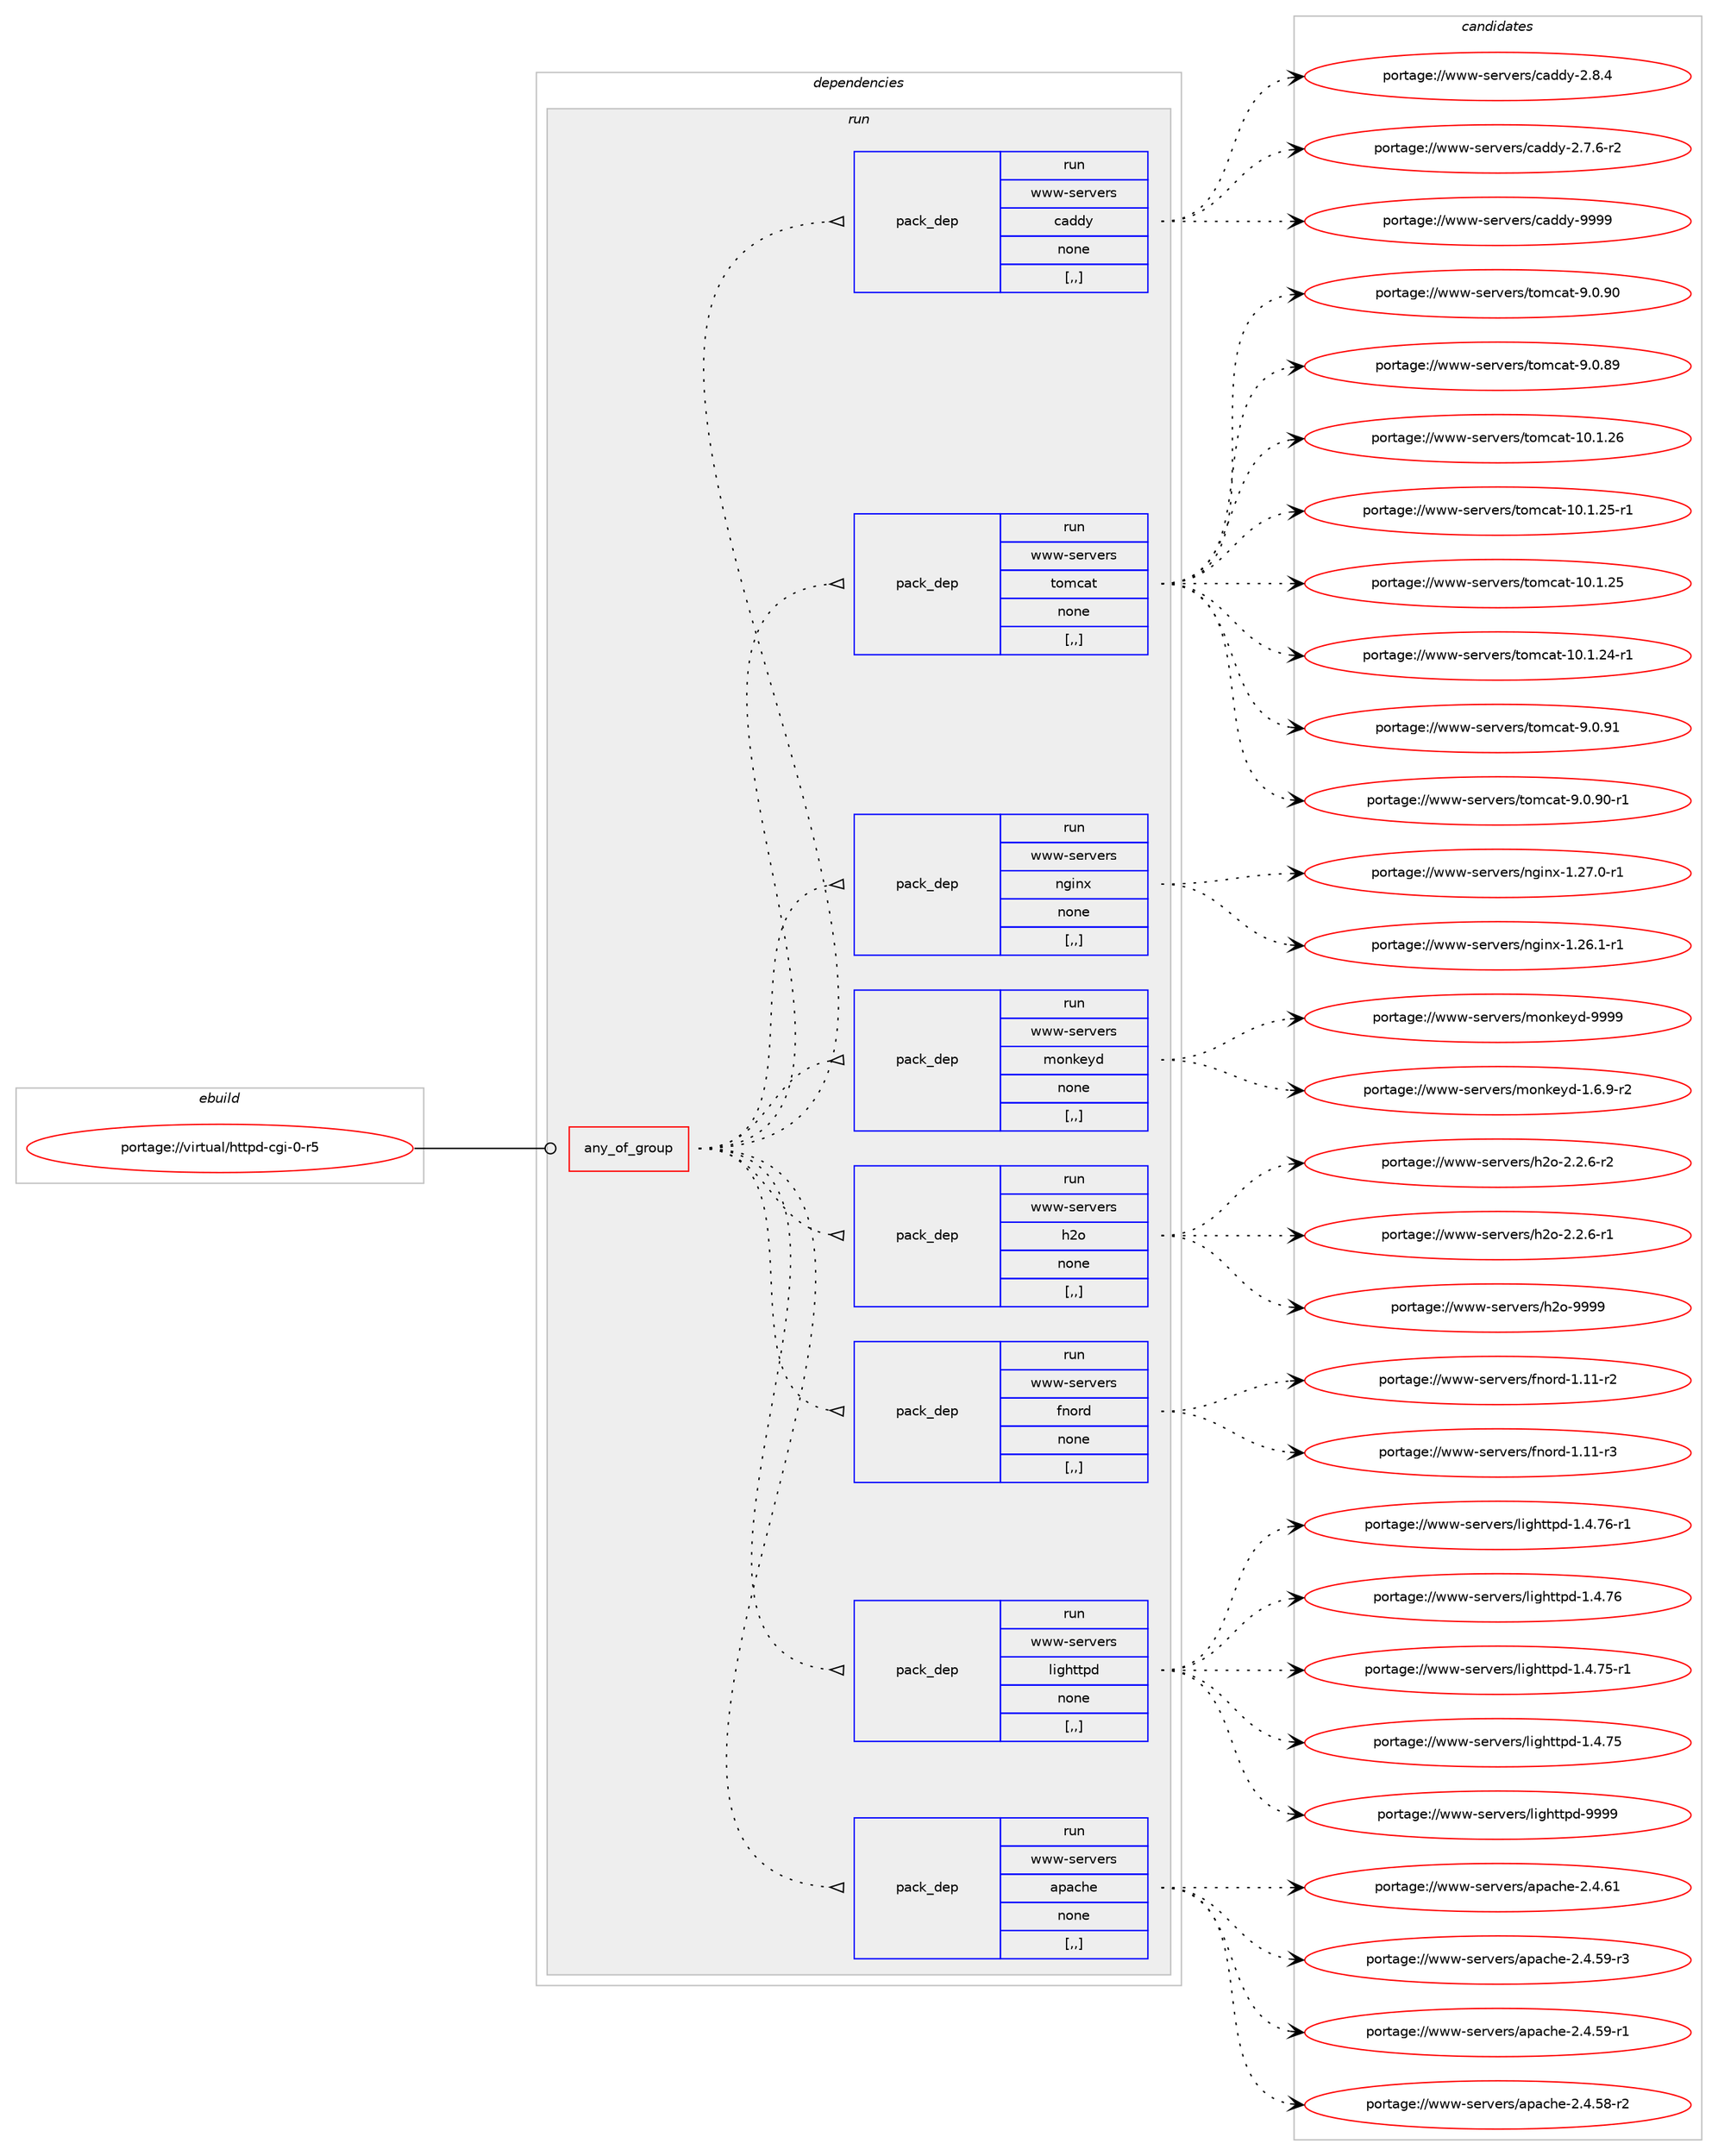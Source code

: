 digraph prolog {

# *************
# Graph options
# *************

newrank=true;
concentrate=true;
compound=true;
graph [rankdir=LR,fontname=Helvetica,fontsize=10,ranksep=1.5];#, ranksep=2.5, nodesep=0.2];
edge  [arrowhead=vee];
node  [fontname=Helvetica,fontsize=10];

# **********
# The ebuild
# **********

subgraph cluster_leftcol {
color=gray;
label=<<i>ebuild</i>>;
id [label="portage://virtual/httpd-cgi-0-r5", color=red, width=4, href="../virtual/httpd-cgi-0-r5.svg"];
}

# ****************
# The dependencies
# ****************

subgraph cluster_midcol {
color=gray;
label=<<i>dependencies</i>>;
subgraph cluster_compile {
fillcolor="#eeeeee";
style=filled;
label=<<i>compile</i>>;
}
subgraph cluster_compileandrun {
fillcolor="#eeeeee";
style=filled;
label=<<i>compile and run</i>>;
}
subgraph cluster_run {
fillcolor="#eeeeee";
style=filled;
label=<<i>run</i>>;
subgraph any2824 {
dependency441791 [label=<<TABLE BORDER="0" CELLBORDER="1" CELLSPACING="0" CELLPADDING="4"><TR><TD CELLPADDING="10">any_of_group</TD></TR></TABLE>>, shape=none, color=red];subgraph pack320769 {
dependency441792 [label=<<TABLE BORDER="0" CELLBORDER="1" CELLSPACING="0" CELLPADDING="4" WIDTH="220"><TR><TD ROWSPAN="6" CELLPADDING="30">pack_dep</TD></TR><TR><TD WIDTH="110">run</TD></TR><TR><TD>www-servers</TD></TR><TR><TD>apache</TD></TR><TR><TD>none</TD></TR><TR><TD>[,,]</TD></TR></TABLE>>, shape=none, color=blue];
}
dependency441791:e -> dependency441792:w [weight=20,style="dotted",arrowhead="oinv"];
subgraph pack320770 {
dependency441793 [label=<<TABLE BORDER="0" CELLBORDER="1" CELLSPACING="0" CELLPADDING="4" WIDTH="220"><TR><TD ROWSPAN="6" CELLPADDING="30">pack_dep</TD></TR><TR><TD WIDTH="110">run</TD></TR><TR><TD>www-servers</TD></TR><TR><TD>lighttpd</TD></TR><TR><TD>none</TD></TR><TR><TD>[,,]</TD></TR></TABLE>>, shape=none, color=blue];
}
dependency441791:e -> dependency441793:w [weight=20,style="dotted",arrowhead="oinv"];
subgraph pack320771 {
dependency441794 [label=<<TABLE BORDER="0" CELLBORDER="1" CELLSPACING="0" CELLPADDING="4" WIDTH="220"><TR><TD ROWSPAN="6" CELLPADDING="30">pack_dep</TD></TR><TR><TD WIDTH="110">run</TD></TR><TR><TD>www-servers</TD></TR><TR><TD>fnord</TD></TR><TR><TD>none</TD></TR><TR><TD>[,,]</TD></TR></TABLE>>, shape=none, color=blue];
}
dependency441791:e -> dependency441794:w [weight=20,style="dotted",arrowhead="oinv"];
subgraph pack320772 {
dependency441795 [label=<<TABLE BORDER="0" CELLBORDER="1" CELLSPACING="0" CELLPADDING="4" WIDTH="220"><TR><TD ROWSPAN="6" CELLPADDING="30">pack_dep</TD></TR><TR><TD WIDTH="110">run</TD></TR><TR><TD>www-servers</TD></TR><TR><TD>h2o</TD></TR><TR><TD>none</TD></TR><TR><TD>[,,]</TD></TR></TABLE>>, shape=none, color=blue];
}
dependency441791:e -> dependency441795:w [weight=20,style="dotted",arrowhead="oinv"];
subgraph pack320773 {
dependency441796 [label=<<TABLE BORDER="0" CELLBORDER="1" CELLSPACING="0" CELLPADDING="4" WIDTH="220"><TR><TD ROWSPAN="6" CELLPADDING="30">pack_dep</TD></TR><TR><TD WIDTH="110">run</TD></TR><TR><TD>www-servers</TD></TR><TR><TD>monkeyd</TD></TR><TR><TD>none</TD></TR><TR><TD>[,,]</TD></TR></TABLE>>, shape=none, color=blue];
}
dependency441791:e -> dependency441796:w [weight=20,style="dotted",arrowhead="oinv"];
subgraph pack320774 {
dependency441797 [label=<<TABLE BORDER="0" CELLBORDER="1" CELLSPACING="0" CELLPADDING="4" WIDTH="220"><TR><TD ROWSPAN="6" CELLPADDING="30">pack_dep</TD></TR><TR><TD WIDTH="110">run</TD></TR><TR><TD>www-servers</TD></TR><TR><TD>nginx</TD></TR><TR><TD>none</TD></TR><TR><TD>[,,]</TD></TR></TABLE>>, shape=none, color=blue];
}
dependency441791:e -> dependency441797:w [weight=20,style="dotted",arrowhead="oinv"];
subgraph pack320775 {
dependency441798 [label=<<TABLE BORDER="0" CELLBORDER="1" CELLSPACING="0" CELLPADDING="4" WIDTH="220"><TR><TD ROWSPAN="6" CELLPADDING="30">pack_dep</TD></TR><TR><TD WIDTH="110">run</TD></TR><TR><TD>www-servers</TD></TR><TR><TD>tomcat</TD></TR><TR><TD>none</TD></TR><TR><TD>[,,]</TD></TR></TABLE>>, shape=none, color=blue];
}
dependency441791:e -> dependency441798:w [weight=20,style="dotted",arrowhead="oinv"];
subgraph pack320776 {
dependency441799 [label=<<TABLE BORDER="0" CELLBORDER="1" CELLSPACING="0" CELLPADDING="4" WIDTH="220"><TR><TD ROWSPAN="6" CELLPADDING="30">pack_dep</TD></TR><TR><TD WIDTH="110">run</TD></TR><TR><TD>www-servers</TD></TR><TR><TD>caddy</TD></TR><TR><TD>none</TD></TR><TR><TD>[,,]</TD></TR></TABLE>>, shape=none, color=blue];
}
dependency441791:e -> dependency441799:w [weight=20,style="dotted",arrowhead="oinv"];
}
id:e -> dependency441791:w [weight=20,style="solid",arrowhead="odot"];
}
}

# **************
# The candidates
# **************

subgraph cluster_choices {
rank=same;
color=gray;
label=<<i>candidates</i>>;

subgraph choice320769 {
color=black;
nodesep=1;
choice119119119451151011141181011141154797112979910410145504652465449 [label="portage://www-servers/apache-2.4.61", color=red, width=4,href="../www-servers/apache-2.4.61.svg"];
choice1191191194511510111411810111411547971129799104101455046524653574511451 [label="portage://www-servers/apache-2.4.59-r3", color=red, width=4,href="../www-servers/apache-2.4.59-r3.svg"];
choice1191191194511510111411810111411547971129799104101455046524653574511449 [label="portage://www-servers/apache-2.4.59-r1", color=red, width=4,href="../www-servers/apache-2.4.59-r1.svg"];
choice1191191194511510111411810111411547971129799104101455046524653564511450 [label="portage://www-servers/apache-2.4.58-r2", color=red, width=4,href="../www-servers/apache-2.4.58-r2.svg"];
dependency441792:e -> choice119119119451151011141181011141154797112979910410145504652465449:w [style=dotted,weight="100"];
dependency441792:e -> choice1191191194511510111411810111411547971129799104101455046524653574511451:w [style=dotted,weight="100"];
dependency441792:e -> choice1191191194511510111411810111411547971129799104101455046524653574511449:w [style=dotted,weight="100"];
dependency441792:e -> choice1191191194511510111411810111411547971129799104101455046524653564511450:w [style=dotted,weight="100"];
}
subgraph choice320770 {
color=black;
nodesep=1;
choice11911911945115101114118101114115471081051031041161161121004557575757 [label="portage://www-servers/lighttpd-9999", color=red, width=4,href="../www-servers/lighttpd-9999.svg"];
choice1191191194511510111411810111411547108105103104116116112100454946524655544511449 [label="portage://www-servers/lighttpd-1.4.76-r1", color=red, width=4,href="../www-servers/lighttpd-1.4.76-r1.svg"];
choice119119119451151011141181011141154710810510310411611611210045494652465554 [label="portage://www-servers/lighttpd-1.4.76", color=red, width=4,href="../www-servers/lighttpd-1.4.76.svg"];
choice1191191194511510111411810111411547108105103104116116112100454946524655534511449 [label="portage://www-servers/lighttpd-1.4.75-r1", color=red, width=4,href="../www-servers/lighttpd-1.4.75-r1.svg"];
choice119119119451151011141181011141154710810510310411611611210045494652465553 [label="portage://www-servers/lighttpd-1.4.75", color=red, width=4,href="../www-servers/lighttpd-1.4.75.svg"];
dependency441793:e -> choice11911911945115101114118101114115471081051031041161161121004557575757:w [style=dotted,weight="100"];
dependency441793:e -> choice1191191194511510111411810111411547108105103104116116112100454946524655544511449:w [style=dotted,weight="100"];
dependency441793:e -> choice119119119451151011141181011141154710810510310411611611210045494652465554:w [style=dotted,weight="100"];
dependency441793:e -> choice1191191194511510111411810111411547108105103104116116112100454946524655534511449:w [style=dotted,weight="100"];
dependency441793:e -> choice119119119451151011141181011141154710810510310411611611210045494652465553:w [style=dotted,weight="100"];
}
subgraph choice320771 {
color=black;
nodesep=1;
choice119119119451151011141181011141154710211011111410045494649494511451 [label="portage://www-servers/fnord-1.11-r3", color=red, width=4,href="../www-servers/fnord-1.11-r3.svg"];
choice119119119451151011141181011141154710211011111410045494649494511450 [label="portage://www-servers/fnord-1.11-r2", color=red, width=4,href="../www-servers/fnord-1.11-r2.svg"];
dependency441794:e -> choice119119119451151011141181011141154710211011111410045494649494511451:w [style=dotted,weight="100"];
dependency441794:e -> choice119119119451151011141181011141154710211011111410045494649494511450:w [style=dotted,weight="100"];
}
subgraph choice320772 {
color=black;
nodesep=1;
choice1191191194511510111411810111411547104501114557575757 [label="portage://www-servers/h2o-9999", color=red, width=4,href="../www-servers/h2o-9999.svg"];
choice1191191194511510111411810111411547104501114550465046544511450 [label="portage://www-servers/h2o-2.2.6-r2", color=red, width=4,href="../www-servers/h2o-2.2.6-r2.svg"];
choice1191191194511510111411810111411547104501114550465046544511449 [label="portage://www-servers/h2o-2.2.6-r1", color=red, width=4,href="../www-servers/h2o-2.2.6-r1.svg"];
dependency441795:e -> choice1191191194511510111411810111411547104501114557575757:w [style=dotted,weight="100"];
dependency441795:e -> choice1191191194511510111411810111411547104501114550465046544511450:w [style=dotted,weight="100"];
dependency441795:e -> choice1191191194511510111411810111411547104501114550465046544511449:w [style=dotted,weight="100"];
}
subgraph choice320773 {
color=black;
nodesep=1;
choice11911911945115101114118101114115471091111101071011211004557575757 [label="portage://www-servers/monkeyd-9999", color=red, width=4,href="../www-servers/monkeyd-9999.svg"];
choice11911911945115101114118101114115471091111101071011211004549465446574511450 [label="portage://www-servers/monkeyd-1.6.9-r2", color=red, width=4,href="../www-servers/monkeyd-1.6.9-r2.svg"];
dependency441796:e -> choice11911911945115101114118101114115471091111101071011211004557575757:w [style=dotted,weight="100"];
dependency441796:e -> choice11911911945115101114118101114115471091111101071011211004549465446574511450:w [style=dotted,weight="100"];
}
subgraph choice320774 {
color=black;
nodesep=1;
choice1191191194511510111411810111411547110103105110120454946505546484511449 [label="portage://www-servers/nginx-1.27.0-r1", color=red, width=4,href="../www-servers/nginx-1.27.0-r1.svg"];
choice1191191194511510111411810111411547110103105110120454946505446494511449 [label="portage://www-servers/nginx-1.26.1-r1", color=red, width=4,href="../www-servers/nginx-1.26.1-r1.svg"];
dependency441797:e -> choice1191191194511510111411810111411547110103105110120454946505546484511449:w [style=dotted,weight="100"];
dependency441797:e -> choice1191191194511510111411810111411547110103105110120454946505446494511449:w [style=dotted,weight="100"];
}
subgraph choice320775 {
color=black;
nodesep=1;
choice119119119451151011141181011141154711611110999971164549484649465054 [label="portage://www-servers/tomcat-10.1.26", color=red, width=4,href="../www-servers/tomcat-10.1.26.svg"];
choice1191191194511510111411810111411547116111109999711645494846494650534511449 [label="portage://www-servers/tomcat-10.1.25-r1", color=red, width=4,href="../www-servers/tomcat-10.1.25-r1.svg"];
choice119119119451151011141181011141154711611110999971164549484649465053 [label="portage://www-servers/tomcat-10.1.25", color=red, width=4,href="../www-servers/tomcat-10.1.25.svg"];
choice1191191194511510111411810111411547116111109999711645494846494650524511449 [label="portage://www-servers/tomcat-10.1.24-r1", color=red, width=4,href="../www-servers/tomcat-10.1.24-r1.svg"];
choice1191191194511510111411810111411547116111109999711645574648465749 [label="portage://www-servers/tomcat-9.0.91", color=red, width=4,href="../www-servers/tomcat-9.0.91.svg"];
choice11911911945115101114118101114115471161111099997116455746484657484511449 [label="portage://www-servers/tomcat-9.0.90-r1", color=red, width=4,href="../www-servers/tomcat-9.0.90-r1.svg"];
choice1191191194511510111411810111411547116111109999711645574648465748 [label="portage://www-servers/tomcat-9.0.90", color=red, width=4,href="../www-servers/tomcat-9.0.90.svg"];
choice1191191194511510111411810111411547116111109999711645574648465657 [label="portage://www-servers/tomcat-9.0.89", color=red, width=4,href="../www-servers/tomcat-9.0.89.svg"];
dependency441798:e -> choice119119119451151011141181011141154711611110999971164549484649465054:w [style=dotted,weight="100"];
dependency441798:e -> choice1191191194511510111411810111411547116111109999711645494846494650534511449:w [style=dotted,weight="100"];
dependency441798:e -> choice119119119451151011141181011141154711611110999971164549484649465053:w [style=dotted,weight="100"];
dependency441798:e -> choice1191191194511510111411810111411547116111109999711645494846494650524511449:w [style=dotted,weight="100"];
dependency441798:e -> choice1191191194511510111411810111411547116111109999711645574648465749:w [style=dotted,weight="100"];
dependency441798:e -> choice11911911945115101114118101114115471161111099997116455746484657484511449:w [style=dotted,weight="100"];
dependency441798:e -> choice1191191194511510111411810111411547116111109999711645574648465748:w [style=dotted,weight="100"];
dependency441798:e -> choice1191191194511510111411810111411547116111109999711645574648465657:w [style=dotted,weight="100"];
}
subgraph choice320776 {
color=black;
nodesep=1;
choice119119119451151011141181011141154799971001001214557575757 [label="portage://www-servers/caddy-9999", color=red, width=4,href="../www-servers/caddy-9999.svg"];
choice11911911945115101114118101114115479997100100121455046564652 [label="portage://www-servers/caddy-2.8.4", color=red, width=4,href="../www-servers/caddy-2.8.4.svg"];
choice119119119451151011141181011141154799971001001214550465546544511450 [label="portage://www-servers/caddy-2.7.6-r2", color=red, width=4,href="../www-servers/caddy-2.7.6-r2.svg"];
dependency441799:e -> choice119119119451151011141181011141154799971001001214557575757:w [style=dotted,weight="100"];
dependency441799:e -> choice11911911945115101114118101114115479997100100121455046564652:w [style=dotted,weight="100"];
dependency441799:e -> choice119119119451151011141181011141154799971001001214550465546544511450:w [style=dotted,weight="100"];
}
}

}
